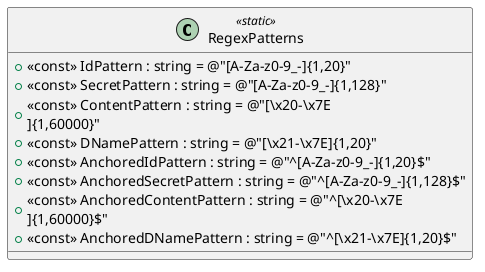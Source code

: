 @startuml
class RegexPatterns <<static>> {
    + <<const>> IdPattern : string = @"[A-Za-z0-9_-]{1,20&#125;"
    + <<const>> SecretPattern : string = @"[A-Za-z0-9_-]{1,128&#125;"
    + <<const>> ContentPattern : string = @"[\x20-\x7E\n]{1,60000&#125;"
    + <<const>> DNamePattern : string = @"[\x21-\x7E]{1,20&#125;"
    + <<const>> AnchoredIdPattern : string = @"^[A-Za-z0-9_-]{1,20&#125;$"
    + <<const>> AnchoredSecretPattern : string = @"^[A-Za-z0-9_-]{1,128&#125;$"
    + <<const>> AnchoredContentPattern : string = @"^[\x20-\x7E\n]{1,60000&#125;$"
    + <<const>> AnchoredDNamePattern : string = @"^[\x21-\x7E]{1,20&#125;$"
}
@enduml
